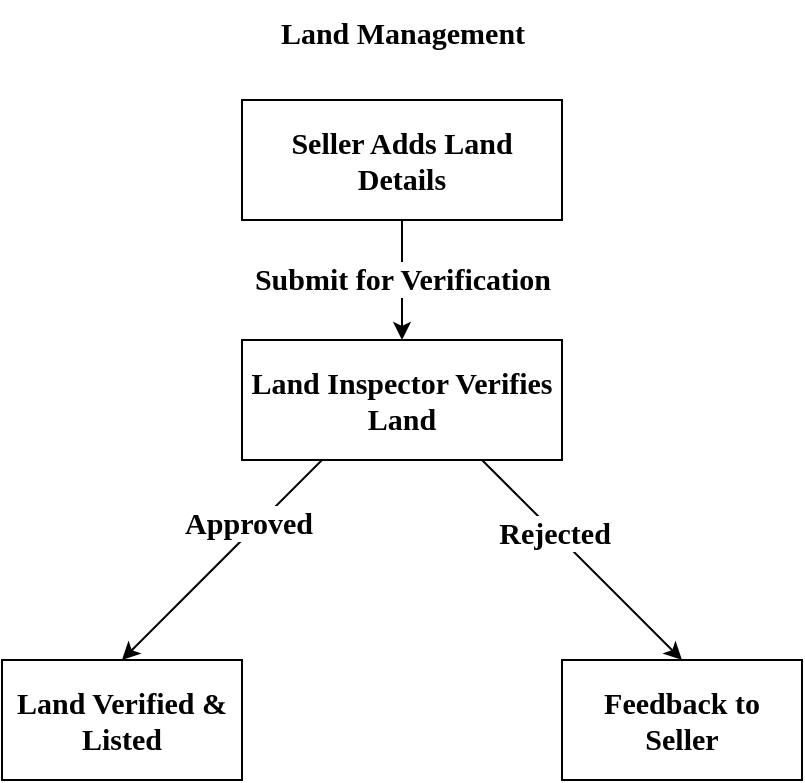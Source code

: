 <mxfile version="26.0.8">
  <diagram name="Page-1" id="6kg6pew59akkKXkTP6G3">
    <mxGraphModel dx="954" dy="612" grid="1" gridSize="10" guides="1" tooltips="1" connect="1" arrows="1" fold="1" page="1" pageScale="1" pageWidth="850" pageHeight="1100" math="0" shadow="0">
      <root>
        <mxCell id="0" />
        <mxCell id="1" parent="0" />
        <mxCell id="KrMolHtfCAH2P3APRsPC-1" value="Land Inspector Verifies Land" style="rounded=0;whiteSpace=wrap;html=1;fontFamily=Times New Roman;fontStyle=1;fontSize=15;" vertex="1" parent="1">
          <mxGeometry x="360" y="280" width="160" height="60" as="geometry" />
        </mxCell>
        <mxCell id="KrMolHtfCAH2P3APRsPC-2" value="Seller Adds Land Details" style="rounded=0;whiteSpace=wrap;html=1;fontFamily=Times New Roman;fontStyle=1;fontSize=15;" vertex="1" parent="1">
          <mxGeometry x="360" y="160" width="160" height="60" as="geometry" />
        </mxCell>
        <mxCell id="KrMolHtfCAH2P3APRsPC-3" value="Feedback to Seller" style="rounded=0;whiteSpace=wrap;html=1;fontFamily=Times New Roman;fontStyle=1;fontSize=15;" vertex="1" parent="1">
          <mxGeometry x="520" y="440" width="120" height="60" as="geometry" />
        </mxCell>
        <mxCell id="KrMolHtfCAH2P3APRsPC-4" value="Land Verified &amp;amp; Listed" style="rounded=0;whiteSpace=wrap;html=1;fontFamily=Times New Roman;fontStyle=1;fontSize=15;" vertex="1" parent="1">
          <mxGeometry x="240" y="440" width="120" height="60" as="geometry" />
        </mxCell>
        <mxCell id="KrMolHtfCAH2P3APRsPC-5" value="" style="endArrow=classic;html=1;rounded=0;exitX=0.5;exitY=1;exitDx=0;exitDy=0;entryX=0.5;entryY=0;entryDx=0;entryDy=0;fontFamily=Times New Roman;fontStyle=1;fontSize=15;" edge="1" parent="1" source="KrMolHtfCAH2P3APRsPC-2" target="KrMolHtfCAH2P3APRsPC-1">
          <mxGeometry width="50" height="50" relative="1" as="geometry">
            <mxPoint x="400" y="340" as="sourcePoint" />
            <mxPoint x="450" y="290" as="targetPoint" />
          </mxGeometry>
        </mxCell>
        <mxCell id="KrMolHtfCAH2P3APRsPC-11" value="Submit for Verification" style="edgeLabel;html=1;align=center;verticalAlign=middle;resizable=0;points=[];fontFamily=Times New Roman;fontStyle=1;fontSize=15;" vertex="1" connectable="0" parent="KrMolHtfCAH2P3APRsPC-5">
          <mxGeometry x="-0.033" relative="1" as="geometry">
            <mxPoint as="offset" />
          </mxGeometry>
        </mxCell>
        <mxCell id="KrMolHtfCAH2P3APRsPC-6" value="" style="endArrow=classic;html=1;rounded=0;entryX=0.5;entryY=0;entryDx=0;entryDy=0;exitX=0.25;exitY=1;exitDx=0;exitDy=0;fontFamily=Times New Roman;fontStyle=1;fontSize=15;" edge="1" parent="1" source="KrMolHtfCAH2P3APRsPC-1" target="KrMolHtfCAH2P3APRsPC-4">
          <mxGeometry width="50" height="50" relative="1" as="geometry">
            <mxPoint x="400" y="340" as="sourcePoint" />
            <mxPoint x="450" y="290" as="targetPoint" />
          </mxGeometry>
        </mxCell>
        <mxCell id="KrMolHtfCAH2P3APRsPC-9" value="Approved" style="edgeLabel;html=1;align=center;verticalAlign=middle;resizable=0;points=[];fontFamily=Times New Roman;fontStyle=1;fontSize=15;" vertex="1" connectable="0" parent="KrMolHtfCAH2P3APRsPC-6">
          <mxGeometry x="-0.129" y="-1" relative="1" as="geometry">
            <mxPoint x="7" y="-12" as="offset" />
          </mxGeometry>
        </mxCell>
        <mxCell id="KrMolHtfCAH2P3APRsPC-8" value="" style="endArrow=classic;html=1;rounded=0;entryX=0.5;entryY=0;entryDx=0;entryDy=0;exitX=0.75;exitY=1;exitDx=0;exitDy=0;fontFamily=Times New Roman;fontStyle=1;fontSize=15;" edge="1" parent="1" source="KrMolHtfCAH2P3APRsPC-1" target="KrMolHtfCAH2P3APRsPC-3">
          <mxGeometry width="50" height="50" relative="1" as="geometry">
            <mxPoint x="400" y="340" as="sourcePoint" />
            <mxPoint x="450" y="290" as="targetPoint" />
          </mxGeometry>
        </mxCell>
        <mxCell id="KrMolHtfCAH2P3APRsPC-10" value="Rejected" style="edgeLabel;html=1;align=center;verticalAlign=middle;resizable=0;points=[];fontFamily=Times New Roman;fontStyle=1;fontSize=15;" vertex="1" connectable="0" parent="KrMolHtfCAH2P3APRsPC-8">
          <mxGeometry x="-0.295" relative="1" as="geometry">
            <mxPoint as="offset" />
          </mxGeometry>
        </mxCell>
        <mxCell id="KrMolHtfCAH2P3APRsPC-12" value="Land Management&lt;div&gt;&lt;br&gt;&lt;/div&gt;" style="text;html=1;align=center;verticalAlign=middle;resizable=0;points=[];autosize=1;strokeColor=none;fillColor=none;fontFamily=Times New Roman;fontStyle=1;fontSize=15;" vertex="1" parent="1">
          <mxGeometry x="370" y="110" width="140" height="50" as="geometry" />
        </mxCell>
      </root>
    </mxGraphModel>
  </diagram>
</mxfile>

